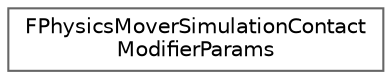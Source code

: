 digraph "Graphical Class Hierarchy"
{
 // INTERACTIVE_SVG=YES
 // LATEX_PDF_SIZE
  bgcolor="transparent";
  edge [fontname=Helvetica,fontsize=10,labelfontname=Helvetica,labelfontsize=10];
  node [fontname=Helvetica,fontsize=10,shape=box,height=0.2,width=0.4];
  rankdir="LR";
  Node0 [id="Node000000",label="FPhysicsMoverSimulationContact\lModifierParams",height=0.2,width=0.4,color="grey40", fillcolor="white", style="filled",URL="$db/d3f/structFPhysicsMoverSimulationContactModifierParams.html",tooltip=" "];
}
